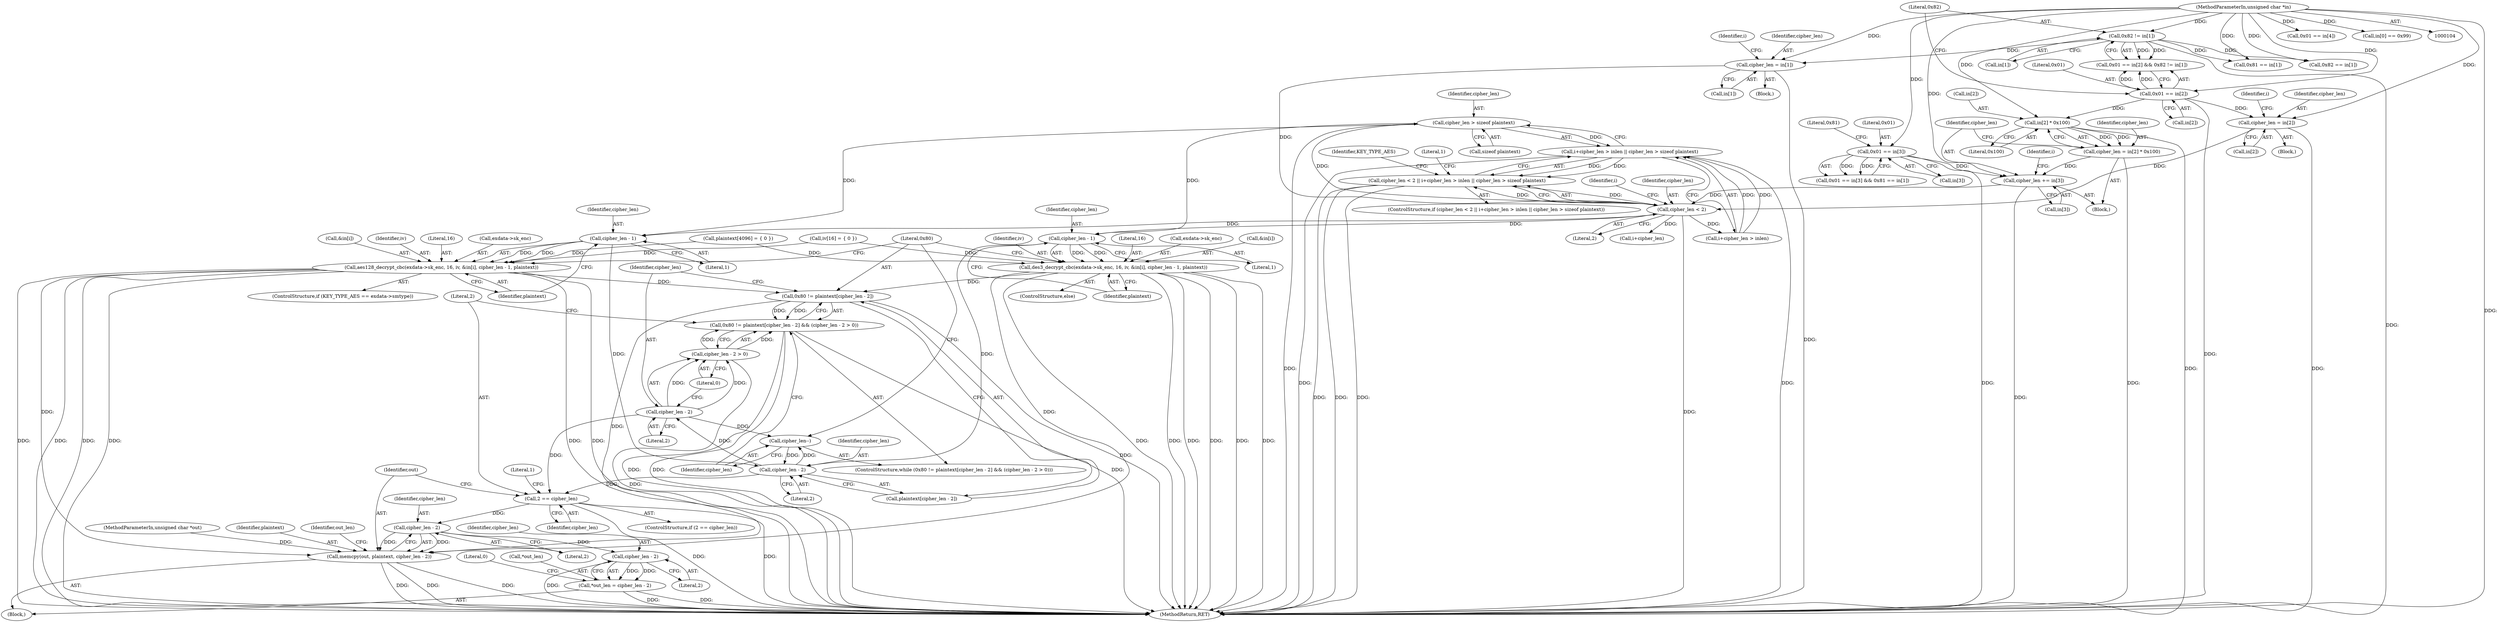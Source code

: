 digraph "0_OpenSC_360e95d45ac4123255a4c796db96337f332160ad#diff-d643a0fa169471dbf2912f4866dc49c5_0@API" {
"1000233" [label="(Call,cipher_len > sizeof plaintext)"];
"1000224" [label="(Call,cipher_len < 2)"];
"1000158" [label="(Call,cipher_len = in[1])"];
"1000152" [label="(Call,0x82 != in[1])"];
"1000106" [label="(MethodParameterIn,unsigned char *in)"];
"1000209" [label="(Call,cipher_len += in[3])"];
"1000169" [label="(Call,0x01 == in[3])"];
"1000202" [label="(Call,cipher_len = in[2] * 0x100)"];
"1000204" [label="(Call,in[2] * 0x100)"];
"1000147" [label="(Call,0x01 == in[2])"];
"1000180" [label="(Call,cipher_len = in[2])"];
"1000227" [label="(Call,i+cipher_len > inlen || cipher_len > sizeof plaintext)"];
"1000223" [label="(Call,cipher_len < 2 || i+cipher_len > inlen || cipher_len > sizeof plaintext)"];
"1000256" [label="(Call,cipher_len - 1)"];
"1000246" [label="(Call,aes128_decrypt_cbc(exdata->sk_enc, 16, iv, &in[i], cipher_len - 1, plaintext))"];
"1000277" [label="(Call,0x80 != plaintext[cipher_len - 2])"];
"1000276" [label="(Call,0x80 != plaintext[cipher_len - 2] && (cipher_len - 2 > 0))"];
"1000298" [label="(Call,memcpy(out, plaintext, cipher_len - 2))"];
"1000281" [label="(Call,cipher_len - 2)"];
"1000285" [label="(Call,cipher_len - 2)"];
"1000284" [label="(Call,cipher_len - 2 > 0)"];
"1000289" [label="(Call,cipher_len--)"];
"1000292" [label="(Call,2 == cipher_len)"];
"1000301" [label="(Call,cipher_len - 2)"];
"1000307" [label="(Call,cipher_len - 2)"];
"1000304" [label="(Call,*out_len = cipher_len - 2)"];
"1000271" [label="(Call,cipher_len - 1)"];
"1000261" [label="(Call,des3_decrypt_cbc(exdata->sk_enc, 16, iv, &in[i], cipher_len - 1, plaintext))"];
"1000292" [label="(Call,2 == cipher_len)"];
"1000182" [label="(Call,in[2])"];
"1000242" [label="(Identifier,KEY_TYPE_AES)"];
"1000258" [label="(Literal,1)"];
"1000311" [label="(Literal,0)"];
"1000186" [label="(Identifier,i)"];
"1000257" [label="(Identifier,cipher_len)"];
"1000273" [label="(Literal,1)"];
"1000301" [label="(Call,cipher_len - 2)"];
"1000117" [label="(Call,plaintext[4096] = { 0 })"];
"1000277" [label="(Call,0x80 != plaintext[cipher_len - 2])"];
"1000210" [label="(Identifier,cipher_len)"];
"1000271" [label="(Call,cipher_len - 1)"];
"1000290" [label="(Identifier,cipher_len)"];
"1000146" [label="(Call,0x01 == in[2] && 0x82 != in[1])"];
"1000211" [label="(Call,in[3])"];
"1000240" [label="(ControlStructure,if (KEY_TYPE_AES == exdata->smtype))"];
"1000265" [label="(Literal,16)"];
"1000304" [label="(Call,*out_len = cipher_len - 2)"];
"1000228" [label="(Call,i+cipher_len > inlen)"];
"1000275" [label="(ControlStructure,while (0x80 != plaintext[cipher_len - 2] && (cipher_len - 2 > 0)))"];
"1000233" [label="(Call,cipher_len > sizeof plaintext)"];
"1000154" [label="(Call,in[1])"];
"1000179" [label="(Block,)"];
"1000306" [label="(Identifier,out_len)"];
"1000170" [label="(Literal,0x01)"];
"1000114" [label="(Call,iv[16] = { 0 })"];
"1000234" [label="(Identifier,cipher_len)"];
"1000209" [label="(Call,cipher_len += in[3])"];
"1000227" [label="(Call,i+cipher_len > inlen || cipher_len > sizeof plaintext)"];
"1000287" [label="(Literal,2)"];
"1000247" [label="(Call,exdata->sk_enc)"];
"1000252" [label="(Call,&in[i])"];
"1000256" [label="(Call,cipher_len - 1)"];
"1000291" [label="(ControlStructure,if (2 == cipher_len))"];
"1000297" [label="(Literal,1)"];
"1000215" [label="(Identifier,i)"];
"1000205" [label="(Call,in[2])"];
"1000171" [label="(Call,in[3])"];
"1000251" [label="(Identifier,iv)"];
"1000164" [label="(Identifier,i)"];
"1000309" [label="(Literal,2)"];
"1000160" [label="(Call,in[1])"];
"1000169" [label="(Call,0x01 == in[3])"];
"1000308" [label="(Identifier,cipher_len)"];
"1000168" [label="(Call,0x01 == in[3] && 0x81 == in[1])"];
"1000149" [label="(Call,in[2])"];
"1000272" [label="(Identifier,cipher_len)"];
"1000226" [label="(Literal,2)"];
"1000288" [label="(Literal,0)"];
"1000260" [label="(ControlStructure,else)"];
"1000285" [label="(Call,cipher_len - 2)"];
"1000279" [label="(Call,plaintext[cipher_len - 2])"];
"1000175" [label="(Literal,0x81)"];
"1000250" [label="(Literal,16)"];
"1000224" [label="(Call,cipher_len < 2)"];
"1000281" [label="(Call,cipher_len - 2)"];
"1000294" [label="(Identifier,cipher_len)"];
"1000222" [label="(ControlStructure,if (cipher_len < 2 || i+cipher_len > inlen || cipher_len > sizeof plaintext))"];
"1000157" [label="(Block,)"];
"1000303" [label="(Literal,2)"];
"1000204" [label="(Call,in[2] * 0x100)"];
"1000110" [label="(Block,)"];
"1000305" [label="(Call,*out_len)"];
"1000148" [label="(Literal,0x01)"];
"1000147" [label="(Call,0x01 == in[2])"];
"1000108" [label="(MethodParameterIn,unsigned char *out)"];
"1000289" [label="(Call,cipher_len--)"];
"1000230" [label="(Identifier,i)"];
"1000299" [label="(Identifier,out)"];
"1000153" [label="(Literal,0x82)"];
"1000300" [label="(Identifier,plaintext)"];
"1000106" [label="(MethodParameterIn,unsigned char *in)"];
"1000282" [label="(Identifier,cipher_len)"];
"1000283" [label="(Literal,2)"];
"1000274" [label="(Identifier,plaintext)"];
"1000152" [label="(Call,0x82 != in[1])"];
"1000174" [label="(Call,0x81 == in[1])"];
"1000276" [label="(Call,0x80 != plaintext[cipher_len - 2] && (cipher_len - 2 > 0))"];
"1000259" [label="(Identifier,plaintext)"];
"1000158" [label="(Call,cipher_len = in[1])"];
"1000208" [label="(Literal,0x100)"];
"1000262" [label="(Call,exdata->sk_enc)"];
"1000278" [label="(Literal,0x80)"];
"1000307" [label="(Call,cipher_len - 2)"];
"1000196" [label="(Call,0x82 == in[1])"];
"1000246" [label="(Call,aes128_decrypt_cbc(exdata->sk_enc, 16, iv, &in[i], cipher_len - 1, plaintext))"];
"1000267" [label="(Call,&in[i])"];
"1000191" [label="(Call,0x01 == in[4])"];
"1000223" [label="(Call,cipher_len < 2 || i+cipher_len > inlen || cipher_len > sizeof plaintext)"];
"1000180" [label="(Call,cipher_len = in[2])"];
"1000284" [label="(Call,cipher_len - 2 > 0)"];
"1000225" [label="(Identifier,cipher_len)"];
"1000286" [label="(Identifier,cipher_len)"];
"1000138" [label="(Call,in[0] == 0x99)"];
"1000203" [label="(Identifier,cipher_len)"];
"1000298" [label="(Call,memcpy(out, plaintext, cipher_len - 2))"];
"1000312" [label="(MethodReturn,RET)"];
"1000229" [label="(Call,i+cipher_len)"];
"1000266" [label="(Identifier,iv)"];
"1000159" [label="(Identifier,cipher_len)"];
"1000293" [label="(Literal,2)"];
"1000235" [label="(Call,sizeof plaintext)"];
"1000202" [label="(Call,cipher_len = in[2] * 0x100)"];
"1000201" [label="(Block,)"];
"1000261" [label="(Call,des3_decrypt_cbc(exdata->sk_enc, 16, iv, &in[i], cipher_len - 1, plaintext))"];
"1000302" [label="(Identifier,cipher_len)"];
"1000239" [label="(Literal,1)"];
"1000181" [label="(Identifier,cipher_len)"];
"1000233" -> "1000227"  [label="AST: "];
"1000233" -> "1000235"  [label="CFG: "];
"1000234" -> "1000233"  [label="AST: "];
"1000235" -> "1000233"  [label="AST: "];
"1000227" -> "1000233"  [label="CFG: "];
"1000233" -> "1000312"  [label="DDG: "];
"1000233" -> "1000227"  [label="DDG: "];
"1000224" -> "1000233"  [label="DDG: "];
"1000233" -> "1000256"  [label="DDG: "];
"1000233" -> "1000271"  [label="DDG: "];
"1000224" -> "1000223"  [label="AST: "];
"1000224" -> "1000226"  [label="CFG: "];
"1000225" -> "1000224"  [label="AST: "];
"1000226" -> "1000224"  [label="AST: "];
"1000230" -> "1000224"  [label="CFG: "];
"1000223" -> "1000224"  [label="CFG: "];
"1000224" -> "1000312"  [label="DDG: "];
"1000224" -> "1000223"  [label="DDG: "];
"1000224" -> "1000223"  [label="DDG: "];
"1000158" -> "1000224"  [label="DDG: "];
"1000209" -> "1000224"  [label="DDG: "];
"1000180" -> "1000224"  [label="DDG: "];
"1000224" -> "1000228"  [label="DDG: "];
"1000224" -> "1000229"  [label="DDG: "];
"1000224" -> "1000256"  [label="DDG: "];
"1000224" -> "1000271"  [label="DDG: "];
"1000158" -> "1000157"  [label="AST: "];
"1000158" -> "1000160"  [label="CFG: "];
"1000159" -> "1000158"  [label="AST: "];
"1000160" -> "1000158"  [label="AST: "];
"1000164" -> "1000158"  [label="CFG: "];
"1000158" -> "1000312"  [label="DDG: "];
"1000152" -> "1000158"  [label="DDG: "];
"1000106" -> "1000158"  [label="DDG: "];
"1000152" -> "1000146"  [label="AST: "];
"1000152" -> "1000154"  [label="CFG: "];
"1000153" -> "1000152"  [label="AST: "];
"1000154" -> "1000152"  [label="AST: "];
"1000146" -> "1000152"  [label="CFG: "];
"1000152" -> "1000312"  [label="DDG: "];
"1000152" -> "1000146"  [label="DDG: "];
"1000152" -> "1000146"  [label="DDG: "];
"1000106" -> "1000152"  [label="DDG: "];
"1000152" -> "1000174"  [label="DDG: "];
"1000152" -> "1000196"  [label="DDG: "];
"1000106" -> "1000104"  [label="AST: "];
"1000106" -> "1000312"  [label="DDG: "];
"1000106" -> "1000138"  [label="DDG: "];
"1000106" -> "1000147"  [label="DDG: "];
"1000106" -> "1000169"  [label="DDG: "];
"1000106" -> "1000174"  [label="DDG: "];
"1000106" -> "1000180"  [label="DDG: "];
"1000106" -> "1000191"  [label="DDG: "];
"1000106" -> "1000196"  [label="DDG: "];
"1000106" -> "1000204"  [label="DDG: "];
"1000106" -> "1000209"  [label="DDG: "];
"1000209" -> "1000201"  [label="AST: "];
"1000209" -> "1000211"  [label="CFG: "];
"1000210" -> "1000209"  [label="AST: "];
"1000211" -> "1000209"  [label="AST: "];
"1000215" -> "1000209"  [label="CFG: "];
"1000209" -> "1000312"  [label="DDG: "];
"1000169" -> "1000209"  [label="DDG: "];
"1000202" -> "1000209"  [label="DDG: "];
"1000169" -> "1000168"  [label="AST: "];
"1000169" -> "1000171"  [label="CFG: "];
"1000170" -> "1000169"  [label="AST: "];
"1000171" -> "1000169"  [label="AST: "];
"1000175" -> "1000169"  [label="CFG: "];
"1000168" -> "1000169"  [label="CFG: "];
"1000169" -> "1000312"  [label="DDG: "];
"1000169" -> "1000168"  [label="DDG: "];
"1000169" -> "1000168"  [label="DDG: "];
"1000202" -> "1000201"  [label="AST: "];
"1000202" -> "1000204"  [label="CFG: "];
"1000203" -> "1000202"  [label="AST: "];
"1000204" -> "1000202"  [label="AST: "];
"1000210" -> "1000202"  [label="CFG: "];
"1000202" -> "1000312"  [label="DDG: "];
"1000204" -> "1000202"  [label="DDG: "];
"1000204" -> "1000202"  [label="DDG: "];
"1000204" -> "1000208"  [label="CFG: "];
"1000205" -> "1000204"  [label="AST: "];
"1000208" -> "1000204"  [label="AST: "];
"1000204" -> "1000312"  [label="DDG: "];
"1000147" -> "1000204"  [label="DDG: "];
"1000147" -> "1000146"  [label="AST: "];
"1000147" -> "1000149"  [label="CFG: "];
"1000148" -> "1000147"  [label="AST: "];
"1000149" -> "1000147"  [label="AST: "];
"1000153" -> "1000147"  [label="CFG: "];
"1000146" -> "1000147"  [label="CFG: "];
"1000147" -> "1000312"  [label="DDG: "];
"1000147" -> "1000146"  [label="DDG: "];
"1000147" -> "1000146"  [label="DDG: "];
"1000147" -> "1000180"  [label="DDG: "];
"1000180" -> "1000179"  [label="AST: "];
"1000180" -> "1000182"  [label="CFG: "];
"1000181" -> "1000180"  [label="AST: "];
"1000182" -> "1000180"  [label="AST: "];
"1000186" -> "1000180"  [label="CFG: "];
"1000180" -> "1000312"  [label="DDG: "];
"1000227" -> "1000223"  [label="AST: "];
"1000227" -> "1000228"  [label="CFG: "];
"1000228" -> "1000227"  [label="AST: "];
"1000223" -> "1000227"  [label="CFG: "];
"1000227" -> "1000312"  [label="DDG: "];
"1000227" -> "1000312"  [label="DDG: "];
"1000227" -> "1000223"  [label="DDG: "];
"1000227" -> "1000223"  [label="DDG: "];
"1000228" -> "1000227"  [label="DDG: "];
"1000228" -> "1000227"  [label="DDG: "];
"1000223" -> "1000222"  [label="AST: "];
"1000239" -> "1000223"  [label="CFG: "];
"1000242" -> "1000223"  [label="CFG: "];
"1000223" -> "1000312"  [label="DDG: "];
"1000223" -> "1000312"  [label="DDG: "];
"1000223" -> "1000312"  [label="DDG: "];
"1000256" -> "1000246"  [label="AST: "];
"1000256" -> "1000258"  [label="CFG: "];
"1000257" -> "1000256"  [label="AST: "];
"1000258" -> "1000256"  [label="AST: "];
"1000259" -> "1000256"  [label="CFG: "];
"1000256" -> "1000246"  [label="DDG: "];
"1000256" -> "1000246"  [label="DDG: "];
"1000256" -> "1000281"  [label="DDG: "];
"1000246" -> "1000240"  [label="AST: "];
"1000246" -> "1000259"  [label="CFG: "];
"1000247" -> "1000246"  [label="AST: "];
"1000250" -> "1000246"  [label="AST: "];
"1000251" -> "1000246"  [label="AST: "];
"1000252" -> "1000246"  [label="AST: "];
"1000259" -> "1000246"  [label="AST: "];
"1000278" -> "1000246"  [label="CFG: "];
"1000246" -> "1000312"  [label="DDG: "];
"1000246" -> "1000312"  [label="DDG: "];
"1000246" -> "1000312"  [label="DDG: "];
"1000246" -> "1000312"  [label="DDG: "];
"1000246" -> "1000312"  [label="DDG: "];
"1000246" -> "1000312"  [label="DDG: "];
"1000114" -> "1000246"  [label="DDG: "];
"1000117" -> "1000246"  [label="DDG: "];
"1000246" -> "1000277"  [label="DDG: "];
"1000246" -> "1000298"  [label="DDG: "];
"1000277" -> "1000276"  [label="AST: "];
"1000277" -> "1000279"  [label="CFG: "];
"1000278" -> "1000277"  [label="AST: "];
"1000279" -> "1000277"  [label="AST: "];
"1000286" -> "1000277"  [label="CFG: "];
"1000276" -> "1000277"  [label="CFG: "];
"1000277" -> "1000312"  [label="DDG: "];
"1000277" -> "1000276"  [label="DDG: "];
"1000277" -> "1000276"  [label="DDG: "];
"1000261" -> "1000277"  [label="DDG: "];
"1000277" -> "1000298"  [label="DDG: "];
"1000276" -> "1000275"  [label="AST: "];
"1000276" -> "1000284"  [label="CFG: "];
"1000284" -> "1000276"  [label="AST: "];
"1000290" -> "1000276"  [label="CFG: "];
"1000293" -> "1000276"  [label="CFG: "];
"1000276" -> "1000312"  [label="DDG: "];
"1000276" -> "1000312"  [label="DDG: "];
"1000276" -> "1000312"  [label="DDG: "];
"1000284" -> "1000276"  [label="DDG: "];
"1000284" -> "1000276"  [label="DDG: "];
"1000298" -> "1000110"  [label="AST: "];
"1000298" -> "1000301"  [label="CFG: "];
"1000299" -> "1000298"  [label="AST: "];
"1000300" -> "1000298"  [label="AST: "];
"1000301" -> "1000298"  [label="AST: "];
"1000306" -> "1000298"  [label="CFG: "];
"1000298" -> "1000312"  [label="DDG: "];
"1000298" -> "1000312"  [label="DDG: "];
"1000298" -> "1000312"  [label="DDG: "];
"1000108" -> "1000298"  [label="DDG: "];
"1000261" -> "1000298"  [label="DDG: "];
"1000301" -> "1000298"  [label="DDG: "];
"1000301" -> "1000298"  [label="DDG: "];
"1000281" -> "1000279"  [label="AST: "];
"1000281" -> "1000283"  [label="CFG: "];
"1000282" -> "1000281"  [label="AST: "];
"1000283" -> "1000281"  [label="AST: "];
"1000279" -> "1000281"  [label="CFG: "];
"1000289" -> "1000281"  [label="DDG: "];
"1000271" -> "1000281"  [label="DDG: "];
"1000281" -> "1000285"  [label="DDG: "];
"1000281" -> "1000289"  [label="DDG: "];
"1000281" -> "1000292"  [label="DDG: "];
"1000285" -> "1000284"  [label="AST: "];
"1000285" -> "1000287"  [label="CFG: "];
"1000286" -> "1000285"  [label="AST: "];
"1000287" -> "1000285"  [label="AST: "];
"1000288" -> "1000285"  [label="CFG: "];
"1000285" -> "1000284"  [label="DDG: "];
"1000285" -> "1000284"  [label="DDG: "];
"1000285" -> "1000289"  [label="DDG: "];
"1000285" -> "1000292"  [label="DDG: "];
"1000284" -> "1000288"  [label="CFG: "];
"1000288" -> "1000284"  [label="AST: "];
"1000284" -> "1000312"  [label="DDG: "];
"1000289" -> "1000275"  [label="AST: "];
"1000289" -> "1000290"  [label="CFG: "];
"1000290" -> "1000289"  [label="AST: "];
"1000278" -> "1000289"  [label="CFG: "];
"1000292" -> "1000291"  [label="AST: "];
"1000292" -> "1000294"  [label="CFG: "];
"1000293" -> "1000292"  [label="AST: "];
"1000294" -> "1000292"  [label="AST: "];
"1000297" -> "1000292"  [label="CFG: "];
"1000299" -> "1000292"  [label="CFG: "];
"1000292" -> "1000312"  [label="DDG: "];
"1000292" -> "1000312"  [label="DDG: "];
"1000292" -> "1000301"  [label="DDG: "];
"1000301" -> "1000303"  [label="CFG: "];
"1000302" -> "1000301"  [label="AST: "];
"1000303" -> "1000301"  [label="AST: "];
"1000301" -> "1000307"  [label="DDG: "];
"1000307" -> "1000304"  [label="AST: "];
"1000307" -> "1000309"  [label="CFG: "];
"1000308" -> "1000307"  [label="AST: "];
"1000309" -> "1000307"  [label="AST: "];
"1000304" -> "1000307"  [label="CFG: "];
"1000307" -> "1000312"  [label="DDG: "];
"1000307" -> "1000304"  [label="DDG: "];
"1000307" -> "1000304"  [label="DDG: "];
"1000304" -> "1000110"  [label="AST: "];
"1000305" -> "1000304"  [label="AST: "];
"1000311" -> "1000304"  [label="CFG: "];
"1000304" -> "1000312"  [label="DDG: "];
"1000304" -> "1000312"  [label="DDG: "];
"1000271" -> "1000261"  [label="AST: "];
"1000271" -> "1000273"  [label="CFG: "];
"1000272" -> "1000271"  [label="AST: "];
"1000273" -> "1000271"  [label="AST: "];
"1000274" -> "1000271"  [label="CFG: "];
"1000271" -> "1000261"  [label="DDG: "];
"1000271" -> "1000261"  [label="DDG: "];
"1000261" -> "1000260"  [label="AST: "];
"1000261" -> "1000274"  [label="CFG: "];
"1000262" -> "1000261"  [label="AST: "];
"1000265" -> "1000261"  [label="AST: "];
"1000266" -> "1000261"  [label="AST: "];
"1000267" -> "1000261"  [label="AST: "];
"1000274" -> "1000261"  [label="AST: "];
"1000278" -> "1000261"  [label="CFG: "];
"1000261" -> "1000312"  [label="DDG: "];
"1000261" -> "1000312"  [label="DDG: "];
"1000261" -> "1000312"  [label="DDG: "];
"1000261" -> "1000312"  [label="DDG: "];
"1000261" -> "1000312"  [label="DDG: "];
"1000261" -> "1000312"  [label="DDG: "];
"1000114" -> "1000261"  [label="DDG: "];
"1000117" -> "1000261"  [label="DDG: "];
}
